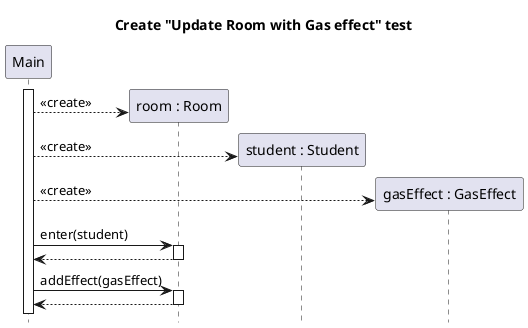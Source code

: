 @startuml room-update-gas-no-mask-create
title Create "Update Room with Gas effect" test
hide footbox
participant "Main" as main
participant "room : Room" as room
participant "student : Student" as stu1
participant "gasEffect : GasEffect" as gas

main++
create room
main --> room : <<create>>
create stu1
main --> stu1 : <<create>>
create gas
main --> gas : <<create>>
main -> room ++: enter(student)
return
main -> room ++: addEffect(gasEffect)
return

@enduml